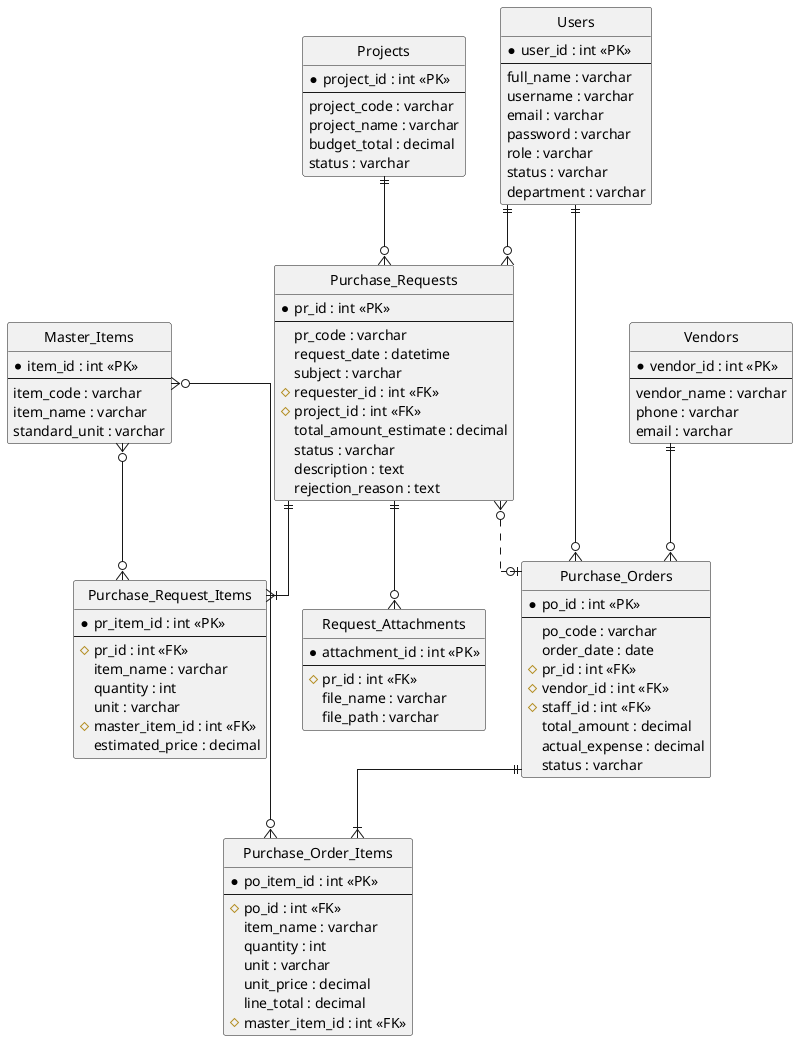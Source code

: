 @startuml
hide circle

skinparam linetype ortho

entity "Users" as users {
  *user_id : int <<PK>>
  --
  full_name : varchar
  username : varchar
  email : varchar
  password : varchar
  role : varchar
  status : varchar
  department : varchar
}

entity "Projects" as projects {
  *project_id : int <<PK>>
  --
  project_code : varchar
  project_name : varchar
  budget_total : decimal
  status : varchar
}

entity "Vendors" as vendors {
  *vendor_id : int <<PK>>
  --
  vendor_name : varchar
  phone : varchar
  email : varchar
}

entity "Master_Items" as master_items {
  *item_id : int <<PK>>
  --
  item_code : varchar
  item_name : varchar
  standard_unit : varchar
}

entity "Purchase_Requests" as pr {
  *pr_id : int <<PK>>
  --
  pr_code : varchar
  request_date : datetime
  subject : varchar
  #requester_id : int <<FK>>
  #project_id : int <<FK>>
  total_amount_estimate : decimal
  status : varchar
  description : text
  rejection_reason : text
}

entity "Purchase_Request_Items" as pr_items {
  *pr_item_id : int <<PK>>
  --
  #pr_id : int <<FK>>
  item_name : varchar
  quantity : int
  unit : varchar
  #master_item_id : int <<FK>>
  '-- เพิ่มคอลัมน์ใหม่ --'
  estimated_price : decimal
}


entity "Request_Attachments" as attachments {
    *attachment_id : int <<PK>>
    --
    #pr_id : int <<FK>>
    file_name : varchar
    file_path : varchar
}


entity "Purchase_Orders" as po {
  *po_id : int <<PK>>
  --
  po_code : varchar
  order_date : date
  #pr_id : int <<FK>>
  #vendor_id : int <<FK>>
  #staff_id : int <<FK>>
  total_amount : decimal
  actual_expense : decimal
  status : varchar
}

entity "Purchase_Order_Items" as po_items {
  *po_item_id : int <<PK>>
  --
  #po_id : int <<FK>>
  item_name : varchar
  quantity : int
  unit : varchar
  unit_price : decimal
  line_total : decimal
  #master_item_id : int <<FK>>
}

users ||--o{ pr
projects ||--o{ pr
pr ||--|{ pr_items
master_items }o--o{ pr_items


pr ||--o{ attachments

pr }o..o| po
vendors ||--o{ po
users ||--o{ po
po ||--|{ po_items
master_items }o--o{ po_items

@enduml